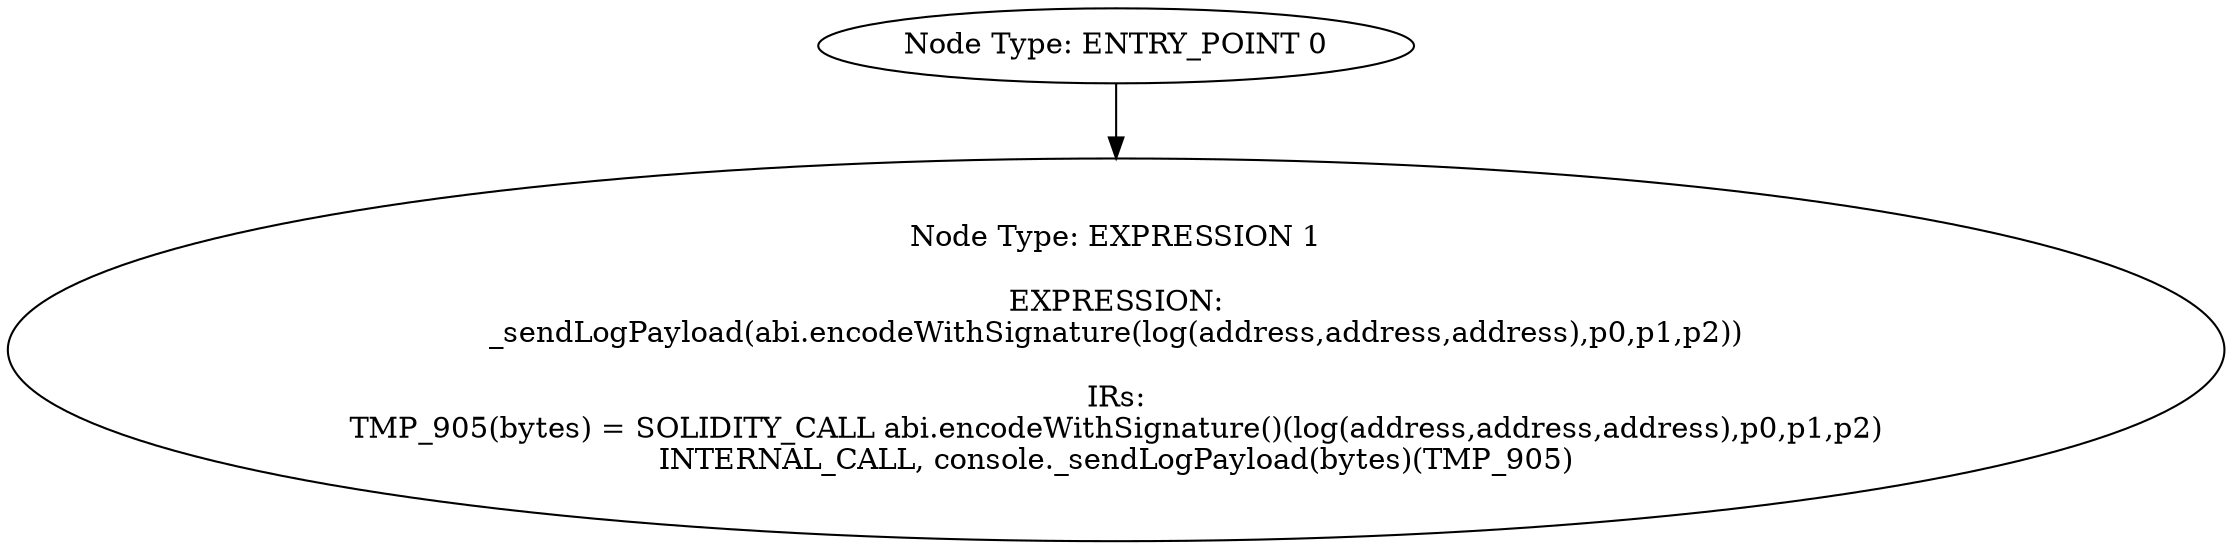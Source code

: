 digraph{
0[label="Node Type: ENTRY_POINT 0
"];
0->1;
1[label="Node Type: EXPRESSION 1

EXPRESSION:
_sendLogPayload(abi.encodeWithSignature(log(address,address,address),p0,p1,p2))

IRs:
TMP_905(bytes) = SOLIDITY_CALL abi.encodeWithSignature()(log(address,address,address),p0,p1,p2)
INTERNAL_CALL, console._sendLogPayload(bytes)(TMP_905)"];
}
